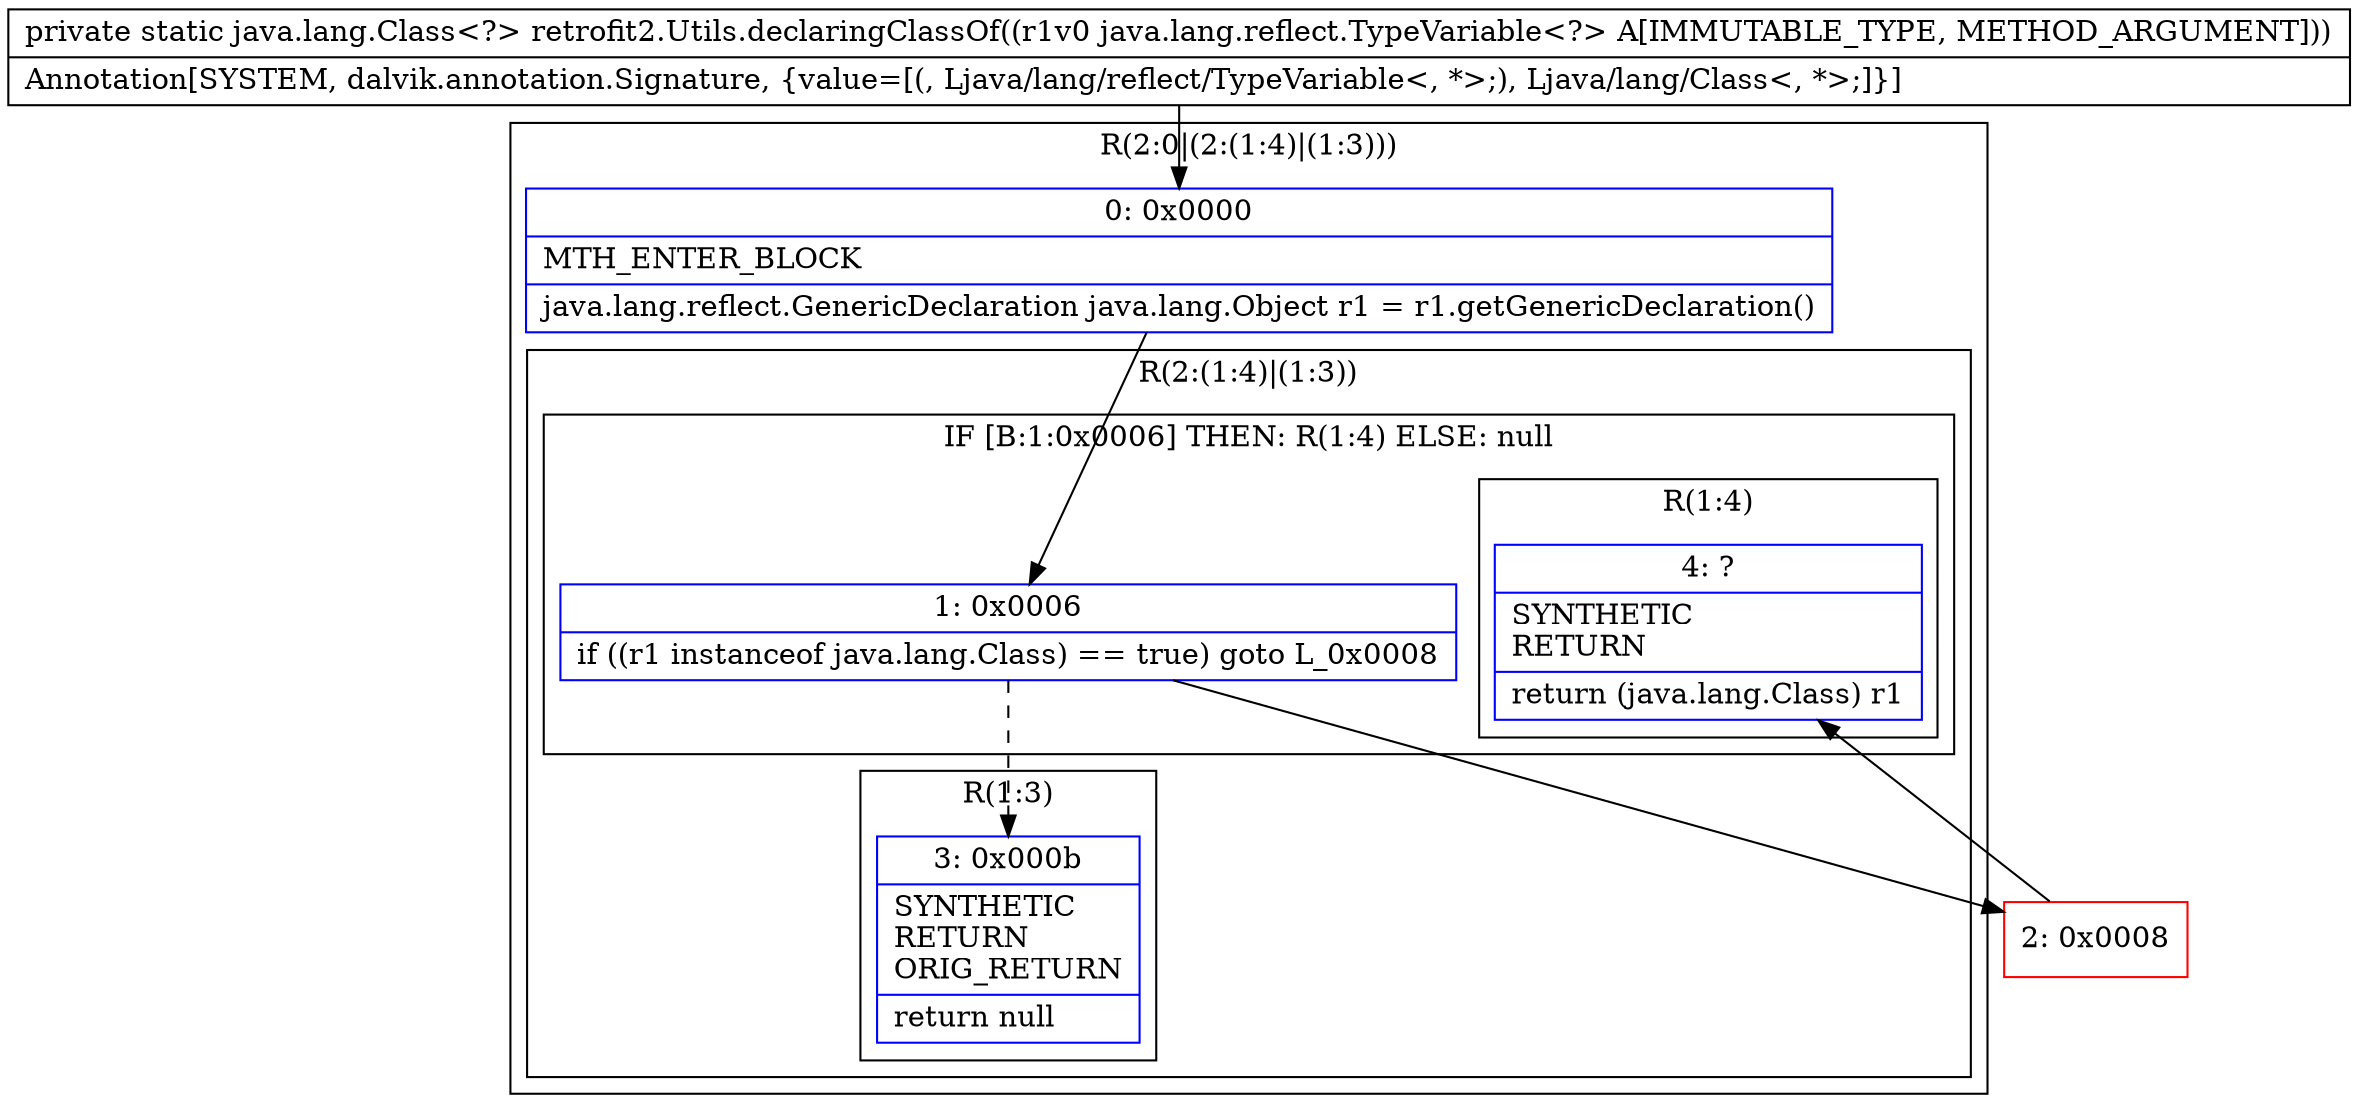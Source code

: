digraph "CFG forretrofit2.Utils.declaringClassOf(Ljava\/lang\/reflect\/TypeVariable;)Ljava\/lang\/Class;" {
subgraph cluster_Region_94437399 {
label = "R(2:0|(2:(1:4)|(1:3)))";
node [shape=record,color=blue];
Node_0 [shape=record,label="{0\:\ 0x0000|MTH_ENTER_BLOCK\l|java.lang.reflect.GenericDeclaration java.lang.Object r1 = r1.getGenericDeclaration()\l}"];
subgraph cluster_Region_1492423157 {
label = "R(2:(1:4)|(1:3))";
node [shape=record,color=blue];
subgraph cluster_IfRegion_515740382 {
label = "IF [B:1:0x0006] THEN: R(1:4) ELSE: null";
node [shape=record,color=blue];
Node_1 [shape=record,label="{1\:\ 0x0006|if ((r1 instanceof java.lang.Class) == true) goto L_0x0008\l}"];
subgraph cluster_Region_97623247 {
label = "R(1:4)";
node [shape=record,color=blue];
Node_4 [shape=record,label="{4\:\ ?|SYNTHETIC\lRETURN\l|return (java.lang.Class) r1\l}"];
}
}
subgraph cluster_Region_771983706 {
label = "R(1:3)";
node [shape=record,color=blue];
Node_3 [shape=record,label="{3\:\ 0x000b|SYNTHETIC\lRETURN\lORIG_RETURN\l|return null\l}"];
}
}
}
Node_2 [shape=record,color=red,label="{2\:\ 0x0008}"];
MethodNode[shape=record,label="{private static java.lang.Class\<?\> retrofit2.Utils.declaringClassOf((r1v0 java.lang.reflect.TypeVariable\<?\> A[IMMUTABLE_TYPE, METHOD_ARGUMENT]))  | Annotation[SYSTEM, dalvik.annotation.Signature, \{value=[(, Ljava\/lang\/reflect\/TypeVariable\<, *\>;), Ljava\/lang\/Class\<, *\>;]\}]\l}"];
MethodNode -> Node_0;
Node_0 -> Node_1;
Node_1 -> Node_2;
Node_1 -> Node_3[style=dashed];
Node_2 -> Node_4;
}

